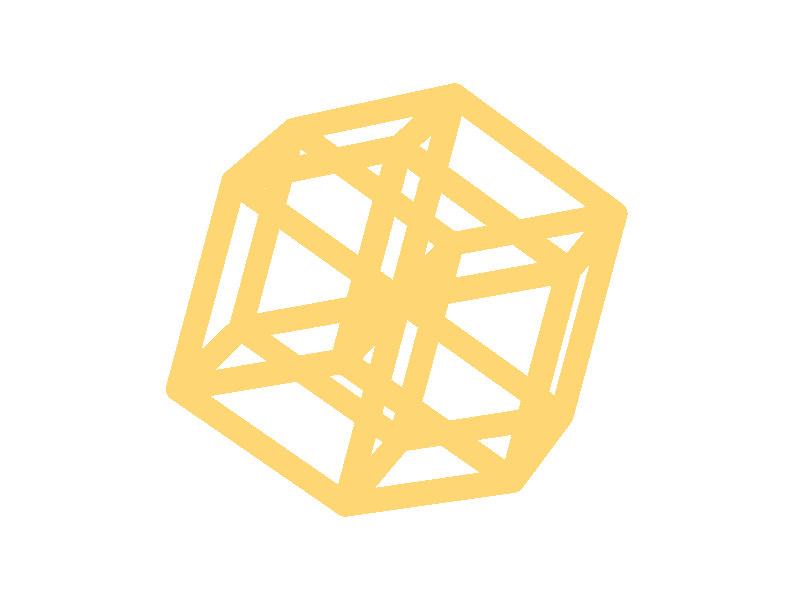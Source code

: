 //EXAMPLE OF PROJECTION OF FOUR-CUBE
//EDGE FRAMEWORK

//Files with predefined colors and textures
#include "colors.inc"
#include "glass.inc"
#include "golds.inc"
#include "metals.inc"
#include "stones.inc"
#include "woods.inc"

//Place the camera
camera {
   sky <0,0,1>          //Don't change this
   direction <-1,0,0>   //Don't change this
   right <-4/3,0,0>     //Don't change this
   location  <10,20,30>  //Camera location
   look_at   <0,0,0>    //Where camera is pointing
   angle 10       //Angle of the view
}

//Ambient light to "brighten up" darker pictures
global_settings { ambient_light White }
global_settings { max_trace_level 10 }


//Place a light
light_source {
   <10,20,30>
   color White*2
}

//Set a background color
background { color White }

//List the vertices of the hypercube
#declare p =
  array[16][4]
  {
   {-1,-1,-1,-1}, //0
   {-1,-1,-1,1},  //1
   {-1,-1,1,-1},  //2
   {-1,-1,1,1},   //3
   {-1,1,-1,-1},  //4
   {-1,1,-1,1},   //5
   {-1,1,1,-1},   //6
   {-1,1,1,1},    //7
   {1,-1,-1,-1},  //8
   {1,-1,-1,1},   //9
   {1,-1,1,-1},   //10
   {1,-1,1,1},    //11
   {1,1,-1,-1},   //12
   {1,1,-1,1},    //13
   {1,1,1,-1},    //14
   {1,1,1,1}      //15
  };

//Create the array to collect the projected points
#declare q = array[16];

//Specify the direction of projection
#declare a=1;
#declare b=1;
#declare c=1;
#declare d=1;

//Project the points
#declare l=sqrt(a*a+b*b+c*c+d*d);
#declare i=0;
#while(i<16)
  #declare q[i]=
    < (d*p[i][0]+c*p[i][1]-b*p[i][2]-a*p[i][3])/l,
      (-c*p[i][0]+d*p[i][1]+a*p[i][2]-b*p[i][3])/l,
      (b*p[i][0]-a*p[i][1]+d*p[i][2]-c*p[i][3])/l >;
  #declare i=i+1;
#end

#declare r=.1;

//Edges of the projection
union{
cylinder { q[0], q[1], r }
cylinder { q[0], q[2], r }
cylinder { q[0], q[4], r }
cylinder { q[0], q[8], r }
cylinder { q[1], q[3], r }
cylinder { q[1], q[5], r }
cylinder { q[1], q[9], r }
cylinder { q[2], q[3], r }
cylinder { q[2], q[6], r }
cylinder { q[2], q[10], r }
cylinder { q[3], q[7], r }
cylinder { q[3], q[11], r }
cylinder { q[4], q[5], r }
cylinder { q[4], q[6], r }
cylinder { q[4], q[12], r }
cylinder { q[5], q[7], r }
cylinder { q[5], q[13], r }
cylinder { q[6], q[7], r }
cylinder { q[6], q[14], r }
cylinder { q[7], q[15], r }
cylinder { q[8], q[9], r }
cylinder { q[8], q[10], r}
cylinder { q[8], q[12], r }
cylinder { q[9], q[11], r }
cylinder { q[9], q[13], r }
cylinder { q[10], q[11], r }
cylinder { q[10], q[14], r }
cylinder { q[11], q[15], r }
cylinder { q[12], q[13], r }
cylinder { q[12], q[14], r }
cylinder { q[13], q[15], r }
cylinder { q[14], q[15], r }
texture {T_Gold_1A}
}

//Vertices of the projection
union{
sphere{q[0],r}
sphere{q[1],r}
sphere{q[2],r}
sphere{q[3],r}
sphere{q[4],r}
sphere{q[5],r}
sphere{q[6],r}
sphere{q[7],r}
sphere{q[8],r}
sphere{q[9],r}
sphere{q[10],r}
sphere{q[11],r}
sphere{q[12],r}
sphere{q[13],r}
sphere{q[14],r}
sphere{q[15],r}
texture {T_Gold_1A}
}

